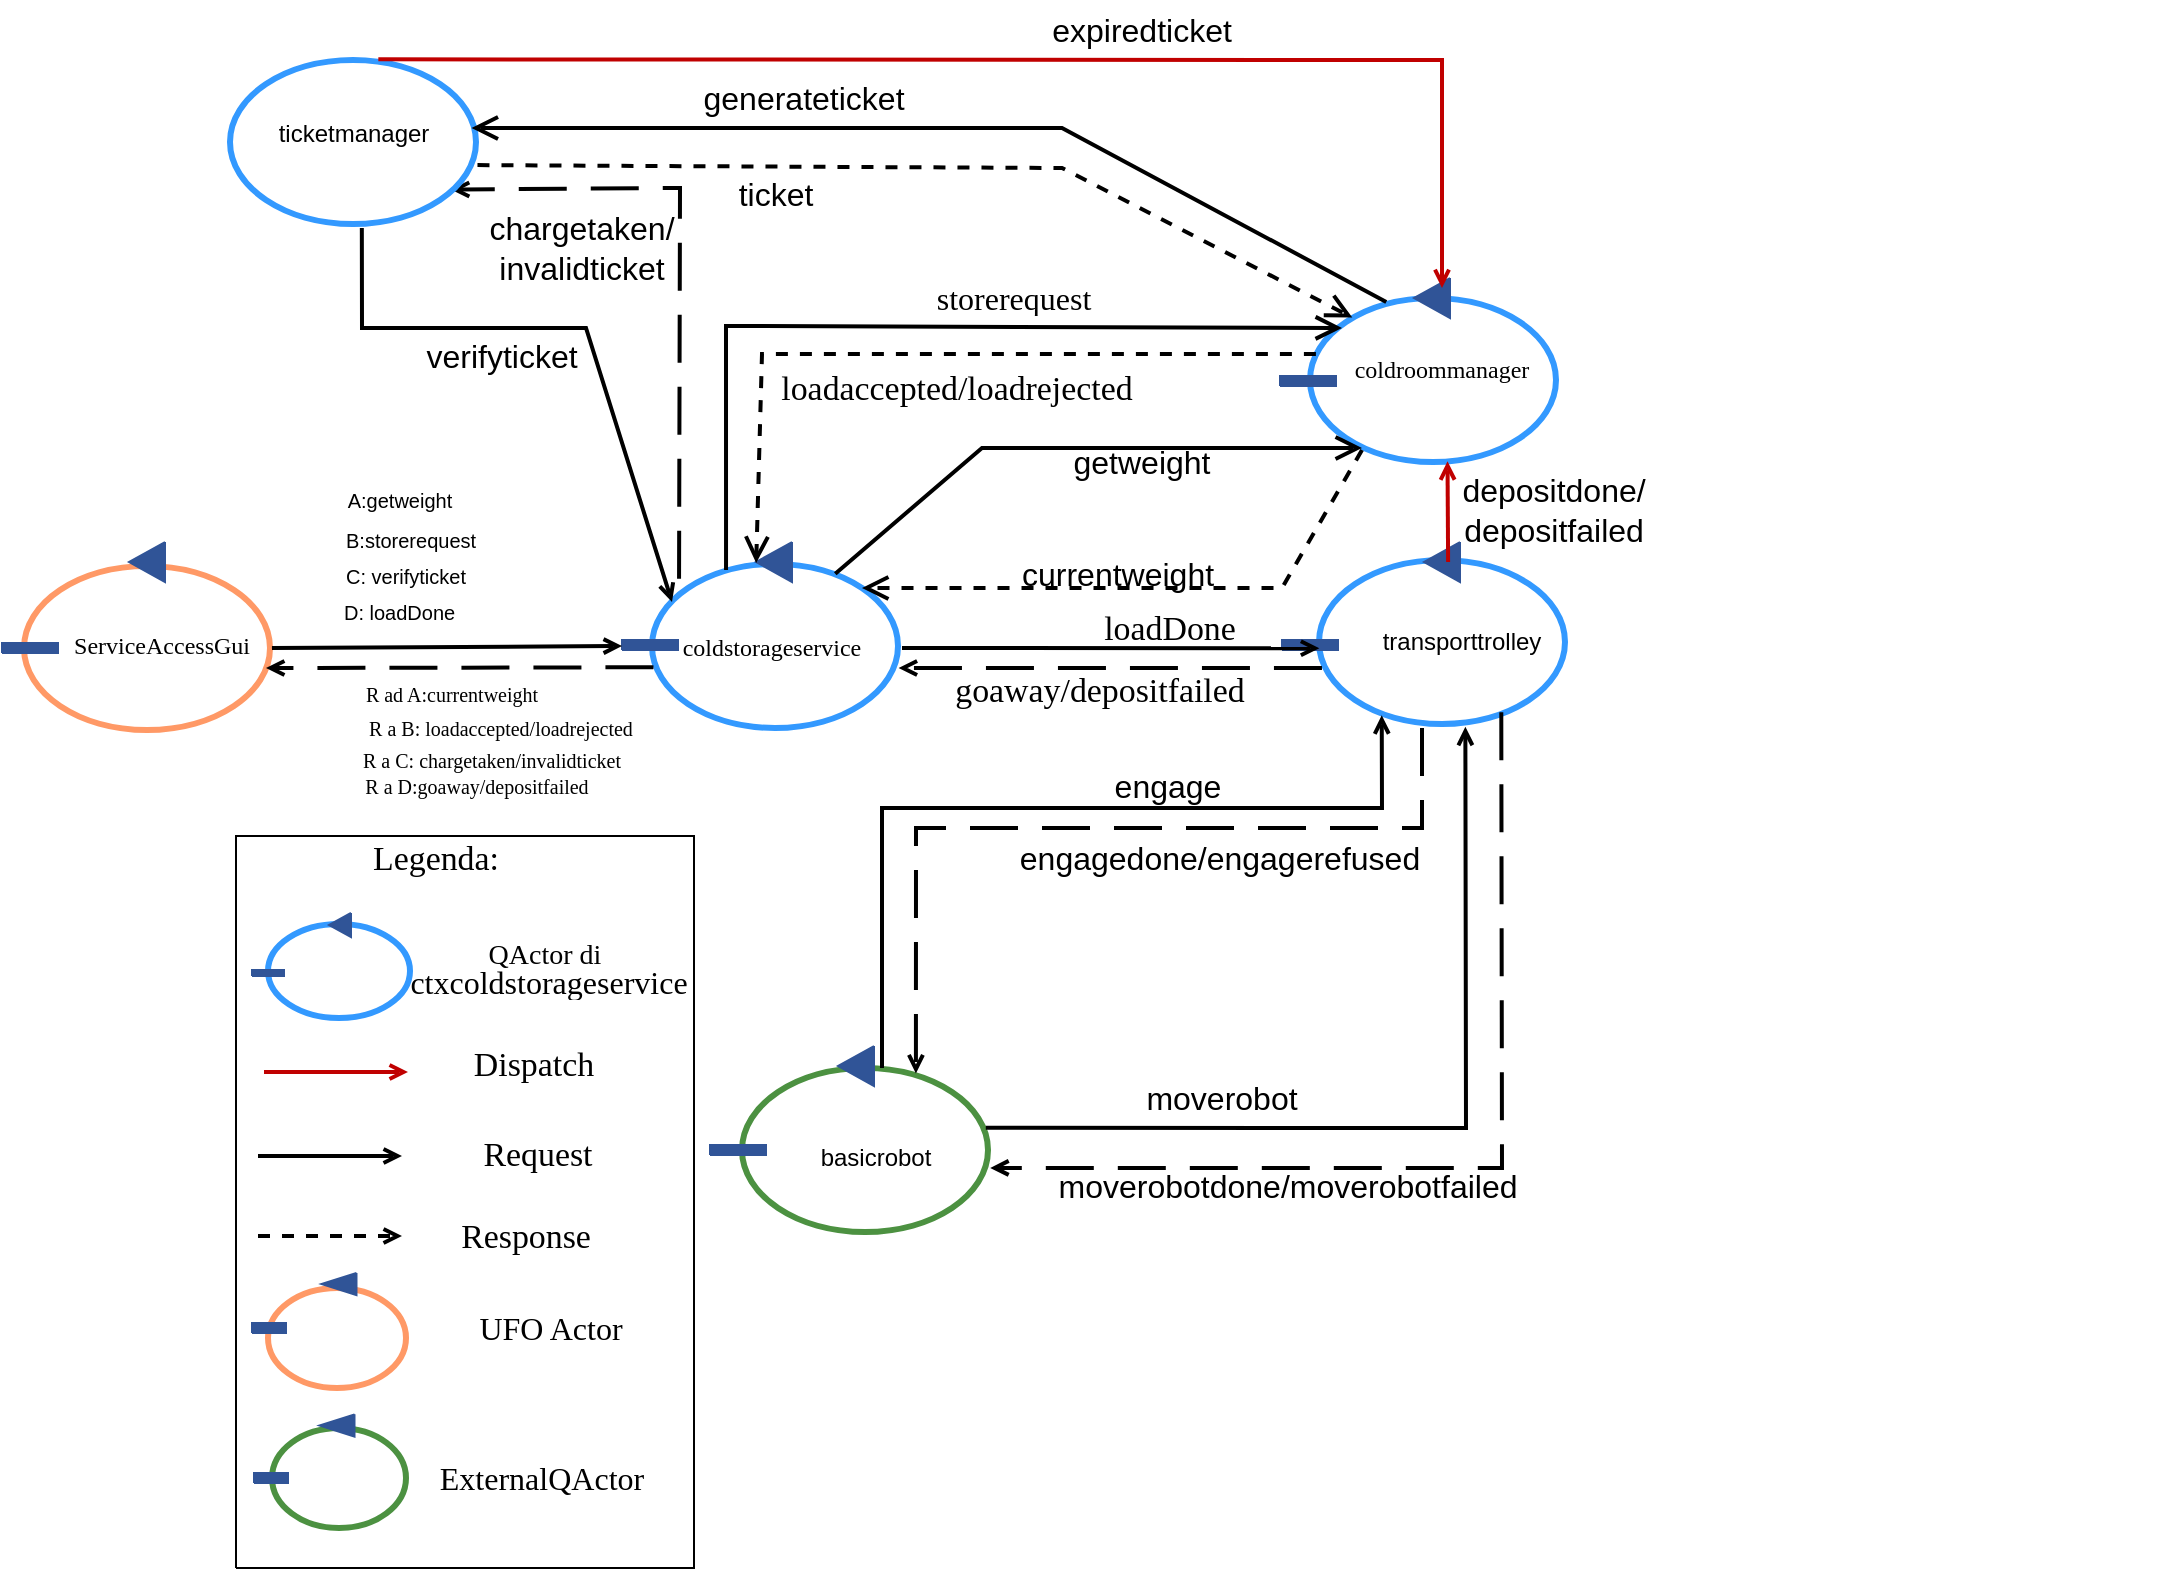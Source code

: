 <mxfile version="24.2.5" type="device">
  <diagram name="Pagina-1" id="2z8MdK_rds_FzZH4PgVI">
    <mxGraphModel dx="-200" dy="310" grid="1" gridSize="10" guides="1" tooltips="1" connect="1" arrows="1" fold="1" page="1" pageScale="1" pageWidth="827" pageHeight="1169" math="0" shadow="0">
      <root>
        <mxCell id="0" />
        <mxCell id="1" parent="0" />
        <UserObject label="" tags="Sfondo" id="kZNqer2ItSsOgNp0ve4C-4">
          <mxCell style="vsdxID=4;fillColor=none;gradientColor=none;shape=stencil(vVHLDsIgEPwajiQU4hfU+h8bu7RELM2CFv9eyMZYjCcP3mZ2Zh/ZEaaPM6wotIqJwgU3N6ZZmKPQ2i0zkksFCTMI09tAOFG4LSPzFaqzomu41wmZ+1Tt0OrB7MD0xE6gc5EoN5qi1vsa1Kmvo1SWkF2UFBIkF5ZmqweaUJY10nqYGiluiOuu3P182P/OKuD9Zuu855T2+mcspcSRmuEJ);strokeColor=#3399ff;strokeWidth=3;points=[[0.5,0,0],[0.5,0.5,0],[0.5,0.5,0],[0.5,0.5,0],[1,0.5,0]];labelBackgroundColor=none;rounded=0;html=1;whiteSpace=wrap;" parent="1" vertex="1">
            <mxGeometry x="1486.5" y="636" width="123" height="82" as="geometry" />
          </mxCell>
        </UserObject>
        <UserObject label="" tags="Sfondo" id="kZNqer2ItSsOgNp0ve4C-5">
          <mxCell style="vsdxID=5;rotation=270;fillColor=#305497;gradientColor=none;shape=stencil(UzV2Ls5ILEhVNTIoLinKz04tz0wpyVA1dlE1MsrMy0gtyiwBslSNXVWNndPyi1LTi/JL81Ig/IJEkEoQKze/DGRCBUSfoYEBSI+RQSUq3w2iOCczD0mxKapaPCpJMJSAC4AMhNvTMnNyIF5Hlkf3K1AIEk7GrgA=);strokeColor=#305497;points=[[0.5,0.67,0],[1,0.67,0],[0.5,0,0]];labelBackgroundColor=none;rounded=0;html=1;whiteSpace=wrap;" parent="1" vertex="1">
            <mxGeometry x="1538" y="628" width="20" height="18" as="geometry" />
          </mxCell>
        </UserObject>
        <UserObject label="" tags="Sfondo" id="kZNqer2ItSsOgNp0ve4C-6">
          <mxCell style="vsdxID=6;fillColor=#305497;gradientColor=none;shape=stencil(nZBLDoAgDERP0z3SIyjew0SURgSD+Lu9kMZoXLhwN9O+tukAlrNpJg1SzDH4QW/URgNYgZTkjA4UkwJUgGXng+6DX1zLfmoymdXo17xh5zmRJ6Q42BWCfc2oJfdAr+Yv+AP9Cb7OJ3H/2JG1HNGz/84klThPVCc=);strokeColor=#305497;points=[[1,0.5,0],[0.5,0,0],[0.5,0.5,0],[0.5,0.5,0]];labelBackgroundColor=none;rounded=0;html=1;whiteSpace=wrap;" parent="1" vertex="1">
            <mxGeometry x="1468" y="676" width="28" height="5" as="geometry" />
          </mxCell>
        </UserObject>
        <UserObject label="&lt;div style=&quot;font-size: 1px&quot;&gt;&lt;font style=&quot;font-size:16.93px;font-family:Calibri;color:#000000;direction:ltr;letter-spacing:0px;line-height:120%;opacity:1&quot;&gt;&lt;br&gt;&lt;/font&gt;&lt;/div&gt;" tags="Sfondo" id="kZNqer2ItSsOgNp0ve4C-11">
          <mxCell style="verticalAlign=middle;align=center;overflow=width;vsdxID=11;fillColor=none;gradientColor=none;shape=stencil(nZBLDoAgDERP0z3SIyjew0SURgSD+Lu9kMZoXLhwN9O+tukAlrNpJg1SzDH4QW/URgNYgZTkjA4UkwJUgGXng+6DX1zLfmoymdXo17xh5zmRJ6Q42BWCfc2oJfdAr+Yv+AP9Cb7OJ3H/2JG1HNGz/84klThPVCc=);strokeColor=none;points=[];labelBackgroundColor=none;rounded=0;html=1;whiteSpace=wrap;" parent="1" vertex="1">
            <mxGeometry x="1460" y="789" width="214" height="28" as="geometry" />
          </mxCell>
        </UserObject>
        <UserObject label="" tags="Sfondo" id="kZNqer2ItSsOgNp0ve4C-28">
          <mxCell style="vsdxID=30;fillColor=none;gradientColor=none;shape=stencil(vVHLDsIgEPwajiQU4hfU+h8bu7RELM2CFv9eyMZYjCcP3mZ2Zh/ZEaaPM6wotIqJwgU3N6ZZmKPQ2i0zkksFCTMI09tAOFG4LSPzFaqzomu41wmZ+1Tt0OrB7MD0xE6gc5EoN5qi1vsa1Kmvo1SWkF2UFBIkF5ZmqweaUJY10nqYGiluiOuu3P182P/OKuD9Zuu855T2+mcspcSRmuEJ);strokeColor=#3399ff;strokeWidth=3;points=[[0.5,0,0],[0.5,0.5,0],[0.5,0.5,0],[0.5,0.5,0],[1,0.5,0]];labelBackgroundColor=none;rounded=0;html=1;whiteSpace=wrap;" parent="1" vertex="1">
            <mxGeometry x="1153" y="638" width="123" height="82" as="geometry" />
          </mxCell>
        </UserObject>
        <UserObject label="" tags="Sfondo" id="kZNqer2ItSsOgNp0ve4C-29">
          <mxCell style="vsdxID=31;rotation=270;fillColor=#305497;gradientColor=none;shape=stencil(UzV2Ls5ILEhVNTIoLinKz04tz0wpyVA1dlE1MsrMy0gtyiwBslSNXVWNndPyi1LTi/JL81Ig/IJEkEoQKze/DGRCBUSfoYEBSI+RQSUq3w2iOCczD0mxKapaPCpJMJSAC4AMhNvTMnNyIF5Hlkf3K1AIEk7GrgA=);strokeColor=#305497;points=[[0.5,0.67,0],[1,0.67,0],[0.5,0,0]];labelBackgroundColor=none;rounded=0;html=1;whiteSpace=wrap;" parent="1" vertex="1">
            <mxGeometry x="1204" y="628" width="20" height="18" as="geometry" />
          </mxCell>
        </UserObject>
        <UserObject label="" tags="Sfondo" id="kZNqer2ItSsOgNp0ve4C-30">
          <mxCell style="vsdxID=32;fillColor=#305497;gradientColor=none;shape=stencil(nZBLDoAgDERP0z3SIyjew0SURgSD+Lu9kMZoXLhwN9O+tukAlrNpJg1SzDH4QW/URgNYgZTkjA4UkwJUgGXng+6DX1zLfmoymdXo17xh5zmRJ6Q42BWCfc2oJfdAr+Yv+AP9Cb7OJ3H/2JG1HNGz/84klThPVCc=);strokeColor=#305497;points=[[1,0.5,0],[0.5,0,0],[0.5,0.5,0],[0.5,0.5,0]];labelBackgroundColor=none;rounded=0;html=1;whiteSpace=wrap;" parent="1" vertex="1">
            <mxGeometry x="1138" y="676" width="28" height="5" as="geometry" />
          </mxCell>
        </UserObject>
        <UserObject label="" tags="Sfondo" id="kZNqer2ItSsOgNp0ve4C-31">
          <mxCell style="vsdxID=33;fillColor=none;gradientColor=none;shape=stencil(vVHLDsIgEPwajiQU4hfU+h8bu7RELM2CFv9eyMZYjCcP3mZ2Zh/ZEaaPM6wotIqJwgU3N6ZZmKPQ2i0zkksFCTMI09tAOFG4LSPzFaqzomu41wmZ+1Tt0OrB7MD0xE6gc5EoN5qi1vsa1Kmvo1SWkF2UFBIkF5ZmqweaUJY10nqYGiluiOuu3P182P/OKuD9Zuu855T2+mcspcSRmuEJ);strokeColor=#3399ff;strokeWidth=3;points=[[0.5,0,0],[0.5,0.5,0],[0.5,0.5,0],[0.5,0.5,0],[1,0.5,0]];labelBackgroundColor=none;rounded=0;html=1;whiteSpace=wrap;" parent="1" vertex="1">
            <mxGeometry x="1482" y="505" width="123" height="82" as="geometry" />
          </mxCell>
        </UserObject>
        <UserObject label="" tags="Sfondo" id="kZNqer2ItSsOgNp0ve4C-32">
          <mxCell style="vsdxID=34;rotation=270;fillColor=#305497;gradientColor=none;shape=stencil(UzV2Ls5ILEhVNTIoLinKz04tz0wpyVA1dlE1MsrMy0gtyiwBslSNXVWNndPyi1LTi/JL81Ig/IJEkEoQKze/DGRCBUSfoYEBSI+RQSUq3w2iOCczD0mxKapaPCpJMJSAC4AMhNvTMnNyIF5Hlkf3K1AIEk7GrgA=);strokeColor=#305497;points=[[0.5,0.67,0],[1,0.67,0],[0.5,0,0]];labelBackgroundColor=none;rounded=0;html=1;whiteSpace=wrap;" parent="1" vertex="1">
            <mxGeometry x="1533" y="496" width="20" height="18" as="geometry" />
          </mxCell>
        </UserObject>
        <UserObject label="" tags="Sfondo" id="kZNqer2ItSsOgNp0ve4C-33">
          <mxCell style="vsdxID=35;fillColor=#305497;gradientColor=none;shape=stencil(nZBLDoAgDERP0z3SIyjew0SURgSD+Lu9kMZoXLhwN9O+tukAlrNpJg1SzDH4QW/URgNYgZTkjA4UkwJUgGXng+6DX1zLfmoymdXo17xh5zmRJ6Q42BWCfc2oJfdAr+Yv+AP9Cb7OJ3H/2JG1HNGz/84klThPVCc=);strokeColor=#305497;points=[[1,0.5,0],[0.5,0,0],[0.5,0.5,0],[0.5,0.5,0]];labelBackgroundColor=none;rounded=0;html=1;whiteSpace=wrap;" parent="1" vertex="1">
            <mxGeometry x="1467" y="544" width="28" height="5" as="geometry" />
          </mxCell>
        </UserObject>
        <UserObject label="&lt;div style=&quot;&quot;&gt;&lt;font style=&quot;font-family: Calibri; color: rgb(0, 0, 0); direction: ltr; letter-spacing: 0px; line-height: 120%; opacity: 1; font-size: 12px;&quot;&gt;coldroommanager&lt;/font&gt;&lt;/div&gt;" tags="Sfondo" id="kZNqer2ItSsOgNp0ve4C-34">
          <mxCell style="verticalAlign=middle;align=center;overflow=width;vsdxID=36;fillColor=none;gradientColor=none;shape=stencil(nZBLDoAgDERP0z3SIyjew0SURgSD+Lu9kMZoXLhwN9O+tukAlrNpJg1SzDH4QW/URgNYgZTkjA4UkwJUgGXng+6DX1zLfmoymdXo17xh5zmRJ6Q42BWCfc2oJfdAr+Yv+AP9Cb7OJ3H/2JG1HNGz/84klThPVCc=);strokeColor=none;points=[];labelBackgroundColor=none;rounded=0;html=1;whiteSpace=wrap;" parent="1" vertex="1">
            <mxGeometry x="1441" y="527" width="214" height="28" as="geometry" />
          </mxCell>
        </UserObject>
        <UserObject label="&lt;div style=&quot;&quot;&gt;&lt;font style=&quot;font-family: Calibri; color: rgb(0, 0, 0); direction: ltr; letter-spacing: 0px; line-height: 120%; opacity: 1;&quot;&gt;&lt;font style=&quot;font-size: 12px;&quot;&gt;ServiceAccessGui&lt;/font&gt;&lt;br&gt;&lt;/font&gt;&lt;/div&gt;" tags="Sfondo" id="kZNqer2ItSsOgNp0ve4C-35">
          <mxCell style="verticalAlign=middle;align=center;overflow=width;vsdxID=37;fillColor=none;gradientColor=none;shape=stencil(nZBLDoAgDERP0z3SIyjew0SURgSD+Lu9kMZoXLhwN9O+tukAlrNpJg1SzDH4QW/URgNYgZTkjA4UkwJUgGXng+6DX1zLfmoymdXo17xh5zmRJ6Q42BWCfc2oJfdAr+Yv+AP9Cb7OJ3H/2JG1HNGz/84klThPVCc=);strokeColor=none;points=[];labelBackgroundColor=none;rounded=0;html=1;whiteSpace=wrap;" parent="1" vertex="1">
            <mxGeometry x="863" y="665" width="90" height="28" as="geometry" />
          </mxCell>
        </UserObject>
        <UserObject label="&lt;div style=&quot;font-size: 1px&quot;&gt;&lt;font style=&quot;font-size:16.93px;font-family:Calibri;color:#000000;direction:ltr;letter-spacing:0px;line-height:120%;opacity:1&quot;&gt;loadaccepted/loadrejected&lt;br&gt;&lt;/font&gt;&lt;/div&gt;" tags="Sfondo" id="kZNqer2ItSsOgNp0ve4C-36">
          <mxCell style="verticalAlign=middle;align=center;overflow=width;vsdxID=41;fillColor=none;gradientColor=none;shape=stencil(nZBLDoAgDERP0z3SIyjew0SURgSD+Lu9kMZoXLhwN9O+tukAlrNpJg1SzDH4QW/URgNYgZTkjA4UkwJUgGXng+6DX1zLfmoymdXo17xh5zmRJ6Q42BWCfc2oJfdAr+Yv+AP9Cb7OJ3H/2JG1HNGz/84klThPVCc=);strokeColor=none;points=[];labelBackgroundColor=none;rounded=0;html=1;whiteSpace=wrap;" parent="1" vertex="1">
            <mxGeometry x="1203" y="531" width="205" height="40" as="geometry" />
          </mxCell>
        </UserObject>
        <UserObject label="&lt;div style=&quot;&quot;&gt;&lt;font style=&quot;font-family: Calibri; color: rgb(0, 0, 0); direction: ltr; letter-spacing: 0px; line-height: 120%; opacity: 1;&quot;&gt;&lt;font style=&quot;font-size: 16px;&quot;&gt;storerequest&lt;/font&gt;&lt;br&gt;&lt;/font&gt;&lt;/div&gt;" tags="Sfondo" id="kZNqer2ItSsOgNp0ve4C-37">
          <mxCell style="verticalAlign=middle;align=center;overflow=width;vsdxID=42;fillColor=none;gradientColor=none;shape=stencil(nZBLDoAgDERP0z3SIyjew0SURgSD+Lu9kMZoXLhwN9O+tukAlrNpJg1SzDH4QW/URgNYgZTkjA4UkwJUgGXng+6DX1zLfmoymdXo17xh5zmRJ6Q42BWCfc2oJfdAr+Yv+AP9Cb7OJ3H/2JG1HNGz/84klThPVCc=);strokeColor=none;points=[];labelBackgroundColor=none;rounded=0;html=1;whiteSpace=wrap;" parent="1" vertex="1">
            <mxGeometry x="1252" y="495" width="164" height="21" as="geometry" />
          </mxCell>
        </UserObject>
        <UserObject label="" tags="Sfondo" id="kZNqer2ItSsOgNp0ve4C-38">
          <mxCell style="vsdxID=43;edgeStyle=none;startArrow=none;endArrow=open;startSize=5;endSize=5;strokeWidth=2;strokeColor=#000000;spacingTop=0;spacingBottom=0;spacingLeft=0;spacingRight=0;verticalAlign=middle;html=1;labelBackgroundColor=#ffffff;rounded=0;exitX=0.551;exitY=0.75;exitDx=0;exitDy=0;exitPerimeter=0;" parent="1" source="kZNqer2ItSsOgNp0ve4C-66" edge="1">
            <mxGeometry relative="1" as="geometry">
              <Array as="points">
                <mxPoint x="1008" y="520" />
                <mxPoint x="1120" y="520" />
              </Array>
              <mxPoint x="1067" y="660" as="sourcePoint" />
              <mxPoint x="1163" y="657" as="targetPoint" />
            </mxGeometry>
          </mxCell>
        </UserObject>
        <UserObject label="&lt;div style=&quot;font-size: 1px&quot;&gt;&lt;font style=&quot;font-size:16.93px;font-family:Calibri;color:#000000;direction:ltr;letter-spacing:0px;line-height:120%;opacity:1&quot;&gt;loadDone&lt;br/&gt;&lt;/font&gt;&lt;/div&gt;" tags="Sfondo" id="kZNqer2ItSsOgNp0ve4C-43">
          <mxCell style="verticalAlign=middle;align=center;overflow=width;vsdxID=52;fillColor=none;gradientColor=none;shape=stencil(nZBLDoAgDERP0z3SIyjew0SURgSD+Lu9kMZoXLhwN9O+tukAlrNpJg1SzDH4QW/URgNYgZTkjA4UkwJUgGXng+6DX1zLfmoymdXo17xh5zmRJ6Q42BWCfc2oJfdAr+Yv+AP9Cb7OJ3H/2JG1HNGz/84klThPVCc=);strokeColor=none;points=[];labelBackgroundColor=none;rounded=0;html=1;whiteSpace=wrap;" parent="1" vertex="1">
            <mxGeometry x="1330" y="660" width="164" height="21" as="geometry" />
          </mxCell>
        </UserObject>
        <UserObject label="" tags="Sfondo" id="kZNqer2ItSsOgNp0ve4C-44">
          <mxCell style="vsdxID=53;edgeStyle=none;dashed=1;dashPattern=12.00 6.00;startArrow=none;endArrow=open;startSize=5;endSize=5;strokeWidth=2;strokeColor=#000000;spacingTop=0;spacingBottom=0;spacingLeft=0;spacingRight=0;verticalAlign=middle;html=1;labelBackgroundColor=#ffffff;rounded=0;exitX=0.012;exitY=0.659;exitDx=0;exitDy=0;exitPerimeter=0;entryX=0.987;entryY=1;entryDx=0;entryDy=0;entryPerimeter=0;" parent="1" source="kZNqer2ItSsOgNp0ve4C-4" target="kZNqer2ItSsOgNp0ve4C-52" edge="1">
            <mxGeometry relative="1" as="geometry">
              <Array as="points" />
              <mxPoint x="1478" y="730" as="sourcePoint" />
              <mxPoint x="1257" y="712" as="targetPoint" />
            </mxGeometry>
          </mxCell>
        </UserObject>
        <UserObject label="&lt;div style=&quot;font-size: 1px&quot;&gt;&lt;font style=&quot;font-size:16.93px;font-family:Calibri;color:#000000;direction:ltr;letter-spacing:0px;line-height:120%;opacity:1&quot;&gt;goaway/depositfailed&lt;br&gt;&lt;/font&gt;&lt;/div&gt;" tags="Sfondo" id="kZNqer2ItSsOgNp0ve4C-45">
          <mxCell style="verticalAlign=middle;align=center;overflow=width;vsdxID=54;fillColor=none;gradientColor=none;shape=stencil(nZBLDoAgDERP0z3SIyjew0SURgSD+Lu9kMZoXLhwN9O+tukAlrNpJg1SzDH4QW/URgNYgZTkjA4UkwJUgGXng+6DX1zLfmoymdXo17xh5zmRJ6Q42BWCfc2oJfdAr+Yv+AP9Cb7OJ3H/2JG1HNGz/84klThPVCc=);strokeColor=none;points=[];labelBackgroundColor=none;rounded=0;html=1;whiteSpace=wrap;" parent="1" vertex="1">
            <mxGeometry x="1295" y="691.5" width="164" height="21" as="geometry" />
          </mxCell>
        </UserObject>
        <UserObject label="" tags="Sfondo" id="kZNqer2ItSsOgNp0ve4C-49">
          <mxCell style="vsdxID=64;fillColor=none;gradientColor=none;shape=stencil(vVHLDsIgEPwajiQU4hfU+h8bu7RELM2CFv9eyMZYjCcP3mZ2Zh/ZEaaPM6wotIqJwgU3N6ZZmKPQ2i0zkksFCTMI09tAOFG4LSPzFaqzomu41wmZ+1Tt0OrB7MD0xE6gc5EoN5qi1vsa1Kmvo1SWkF2UFBIkF5ZmqweaUJY10nqYGiluiOuu3P182P/OKuD9Zuu855T2+mcspcSRmuEJ);strokeColor=#f96;strokeWidth=3;points=[[0.5,0,0],[0.5,0.5,0],[0.5,0.5,0],[0.5,0.5,0],[1,0.5,0]];labelBackgroundColor=none;rounded=0;html=1;whiteSpace=wrap;" parent="1" vertex="1">
            <mxGeometry x="839" y="639" width="123" height="82" as="geometry" />
          </mxCell>
        </UserObject>
        <UserObject label="" tags="Sfondo" id="kZNqer2ItSsOgNp0ve4C-50">
          <mxCell style="vsdxID=65;rotation=270;fillColor=#305497;gradientColor=none;shape=stencil(UzV2Ls5ILEhVNTIoLinKz04tz0wpyVA1dlE1MsrMy0gtyiwBslSNXVWNndPyi1LTi/JL81Ig/IJEkEoQKze/DGRCBUSfoYEBSI+RQSUq3w2iOCczD0mxKapaPCpJMJSAC4AMhNvTMnNyIF5Hlkf3K1AIEk7GrgA=);strokeColor=#305497;points=[[0.5,0.67,0],[1,0.67,0],[0.5,0,0]];labelBackgroundColor=none;rounded=0;html=1;whiteSpace=wrap;" parent="1" vertex="1">
            <mxGeometry x="890.5" y="628" width="20" height="18" as="geometry" />
          </mxCell>
        </UserObject>
        <UserObject label="" tags="Sfondo" id="kZNqer2ItSsOgNp0ve4C-51">
          <mxCell style="vsdxID=66;fillColor=#305497;gradientColor=none;shape=stencil(nZBLDoAgDERP0z3SIyjew0SURgSD+Lu9kMZoXLhwN9O+tukAlrNpJg1SzDH4QW/URgNYgZTkjA4UkwJUgGXng+6DX1zLfmoymdXo17xh5zmRJ6Q42BWCfc2oJfdAr+Yv+AP9Cb7OJ3H/2JG1HNGz/84klThPVCc=);strokeColor=#305497;points=[[1,0.5,0],[0.5,0,0],[0.5,0.5,0],[0.5,0.5,0]];labelBackgroundColor=none;rounded=0;html=1;whiteSpace=wrap;" parent="1" vertex="1">
            <mxGeometry x="828" y="677.5" width="28" height="5" as="geometry" />
          </mxCell>
        </UserObject>
        <UserObject label="&lt;div style=&quot;&quot;&gt;&lt;font style=&quot;font-family: Calibri; color: rgb(0, 0, 0); direction: ltr; letter-spacing: 0px; line-height: 120%; opacity: 1; font-size: 12px;&quot;&gt;coldstorageservice&lt;/font&gt;&lt;/div&gt;" tags="Sfondo" id="kZNqer2ItSsOgNp0ve4C-52">
          <mxCell style="verticalAlign=middle;align=center;overflow=width;vsdxID=68;fillColor=none;gradientColor=none;shape=stencil(nZBLDoAgDERP0z3SIyjew0SURgSD+Lu9kMZoXLhwN9O+tukAlrNpJg1SzDH4QW/URgNYgZTkjA4UkwJUgGXng+6DX1zLfmoymdXo17xh5zmRJ6Q42BWCfc2oJfdAr+Yv+AP9Cb7OJ3H/2JG1HNGz/84klThPVCc=);strokeColor=none;points=[];labelBackgroundColor=none;rounded=0;html=1;whiteSpace=wrap;" parent="1" vertex="1">
            <mxGeometry x="1148" y="670" width="130" height="20" as="geometry" />
          </mxCell>
        </UserObject>
        <UserObject label="&lt;div style=&quot;font-size: 1px&quot;&gt;&lt;p style=&quot;text-align:center;margin-left:0;margin-right:0;margin-top:0px;margin-bottom:0px;text-indent:0;vertical-align:middle;direction:ltr;&quot;&gt;&lt;/p&gt;&lt;/div&gt;" tags="Connettore Azure" id="kZNqer2ItSsOgNp0ve4C-54">
          <mxCell style="vsdxID=56;edgeStyle=none;dashed=1;startArrow=none;endArrow=open;startSize=9;endSize=9;strokeWidth=2;strokeColor=#000000;spacingTop=0;spacingBottom=0;spacingLeft=0;spacingRight=0;verticalAlign=middle;html=1;labelBackgroundColor=#ffffff;rounded=0;align=center;exitX=0.024;exitY=0.341;exitDx=0;exitDy=0;exitPerimeter=0;" parent="1" source="kZNqer2ItSsOgNp0ve4C-31" target="kZNqer2ItSsOgNp0ve4C-29" edge="1">
            <mxGeometry x="0.227" y="14" relative="1" as="geometry">
              <mxPoint as="offset" />
              <Array as="points">
                <mxPoint x="1208" y="533" />
                <mxPoint x="1205.09" y="637.52" />
              </Array>
            </mxGeometry>
          </mxCell>
        </UserObject>
        <UserObject label="&lt;div style=&quot;font-size: 1px&quot;&gt;&lt;p style=&quot;text-align:center;margin-left:0;margin-right:0;margin-top:0px;margin-bottom:0px;text-indent:0;vertical-align:middle;direction:ltr;&quot;&gt;&lt;/p&gt;&lt;/div&gt;" tags="Connettore Azure" id="kZNqer2ItSsOgNp0ve4C-55">
          <mxCell style="vsdxID=55;edgeStyle=none;startArrow=none;endArrow=open;startSize=9;endSize=9;strokeWidth=2;strokeColor=#000000;spacingTop=0;spacingBottom=0;spacingLeft=0;spacingRight=0;verticalAlign=middle;html=1;labelBackgroundColor=#ffffff;rounded=0;align=center;exitX=0.301;exitY=0.037;exitDx=0;exitDy=0;exitPerimeter=0;" parent="1" source="kZNqer2ItSsOgNp0ve4C-28" edge="1">
            <mxGeometry relative="1" as="geometry">
              <mxPoint x="94" y="-39" as="offset" />
              <Array as="points">
                <mxPoint x="1190" y="519" />
              </Array>
              <mxPoint x="1498" y="520" as="targetPoint" />
            </mxGeometry>
          </mxCell>
        </UserObject>
        <UserObject label="" tags="Sfondo" id="kZNqer2ItSsOgNp0ve4C-56">
          <mxCell style="vsdxID=13;edgeStyle=none;startArrow=none;endArrow=open;startSize=5;endSize=5;strokeWidth=2;strokeColor=#c00000;spacingTop=0;spacingBottom=0;spacingLeft=0;spacingRight=0;verticalAlign=middle;html=1;labelBackgroundColor=#ffffff;rounded=0;exitX=0.5;exitY=0.67;exitDx=0;exitDy=0;exitPerimeter=0;entryX=0.559;entryY=0.996;entryDx=0;entryDy=0;entryPerimeter=0;" parent="1" source="kZNqer2ItSsOgNp0ve4C-5" target="kZNqer2ItSsOgNp0ve4C-31" edge="1">
            <mxGeometry relative="1" as="geometry">
              <Array as="points" />
              <mxPoint x="1578" y="628" as="sourcePoint" />
              <mxPoint x="1558" y="598" as="targetPoint" />
            </mxGeometry>
          </mxCell>
        </UserObject>
        <mxCell id="kZNqer2ItSsOgNp0ve4C-57" parent="1" vertex="1">
          <mxGeometry x="1909" y="749" as="geometry" />
        </mxCell>
        <UserObject label="" tags="Sfondo" id="kZNqer2ItSsOgNp0ve4C-59">
          <mxCell style="vsdxID=69;edgeStyle=none;startArrow=none;endArrow=open;startSize=5;endSize=5;strokeWidth=2;strokeColor=#000000;spacingTop=0;spacingBottom=0;spacingLeft=0;spacingRight=0;verticalAlign=middle;html=1;labelBackgroundColor=#ffffff;rounded=0;exitX=1.008;exitY=0.5;exitDx=0;exitDy=0;exitPerimeter=0;entryX=0;entryY=0.6;entryDx=0;entryDy=0;entryPerimeter=0;" parent="1" source="kZNqer2ItSsOgNp0ve4C-49" target="kZNqer2ItSsOgNp0ve4C-30" edge="1">
            <mxGeometry relative="1" as="geometry">
              <mxPoint as="offset" />
              <Array as="points" />
            </mxGeometry>
          </mxCell>
        </UserObject>
        <mxCell id="kZNqer2ItSsOgNp0ve4C-60" parent="1" vertex="1">
          <mxGeometry x="1494" y="571" as="geometry" />
        </mxCell>
        <UserObject label="" tags="Sfondo" id="kZNqer2ItSsOgNp0ve4C-61">
          <mxCell style="vsdxID=45;edgeStyle=none;dashed=1;dashPattern=12.00 6.00;startArrow=none;endArrow=open;startSize=5;endSize=5;strokeWidth=2;strokeColor=#000000;spacingTop=0;spacingBottom=0;spacingLeft=0;spacingRight=0;verticalAlign=middle;html=1;labelBackgroundColor=#ffffff;rounded=0;entryX=0.759;entryY=0.064;entryDx=0;entryDy=0;entryPerimeter=0;exitX=0.11;exitY=0.09;exitDx=0;exitDy=0;exitPerimeter=0;" parent="1" source="kZNqer2ItSsOgNp0ve4C-28" target="kZNqer2ItSsOgNp0ve4C-66" edge="1">
            <mxGeometry relative="1" as="geometry">
              <Array as="points">
                <mxPoint x="1167" y="450" />
              </Array>
              <mxPoint x="1148" y="640" as="sourcePoint" />
              <mxPoint x="1238" y="720" as="targetPoint" />
            </mxGeometry>
          </mxCell>
        </UserObject>
        <mxCell id="kZNqer2ItSsOgNp0ve4C-63" parent="1" vertex="1">
          <mxGeometry x="1265" y="702" as="geometry" />
        </mxCell>
        <UserObject label="" tags="Sfondo" id="kZNqer2ItSsOgNp0ve4C-64">
          <mxCell style="vsdxID=51;edgeStyle=none;startArrow=none;endArrow=open;startSize=5;endSize=5;strokeWidth=2;strokeColor=#000000;spacingTop=0;spacingBottom=0;spacingLeft=0;spacingRight=0;verticalAlign=middle;html=1;labelBackgroundColor=#ffffff;rounded=0;entryX=0.667;entryY=0.827;entryDx=0;entryDy=0;entryPerimeter=0;" parent="1" source="kZNqer2ItSsOgNp0ve4C-52" target="kZNqer2ItSsOgNp0ve4C-6" edge="1">
            <mxGeometry relative="1" as="geometry">
              <Array as="points" />
              <mxPoint x="1448" y="680" as="targetPoint" />
            </mxGeometry>
          </mxCell>
        </UserObject>
        <UserObject label="" tags="Sfondo" id="kZNqer2ItSsOgNp0ve4C-65">
          <mxCell style="vsdxID=1;fillColor=none;gradientColor=none;shape=stencil(vVHLDsIgEPwajiQU4hfU+h8bu7RELM2CFv9eyMZYjCcP3mZ2Zh/ZEaaPM6wotIqJwgU3N6ZZmKPQ2i0zkksFCTMI09tAOFG4LSPzFaqzomu41wmZ+1Tt0OrB7MD0xE6gc5EoN5qi1vsa1Kmvo1SWkF2UFBIkF5ZmqweaUJY10nqYGiluiOuu3P182P/OKuD9Zuu855T2+mcspcSRmuEJ);strokeColor=#3399ff;strokeWidth=3;points=[[0.5,0,0],[0.5,0.5,0],[0.5,0.5,0],[0.5,0.5,0],[1,0.5,0]];labelBackgroundColor=none;rounded=0;html=1;whiteSpace=wrap;" parent="1" vertex="1">
            <mxGeometry x="942" y="386" width="123" height="82" as="geometry" />
          </mxCell>
        </UserObject>
        <UserObject label="&lt;div style=&quot;font-size: 1px&quot;&gt;&lt;br&gt;&lt;/div&gt;" tags="Sfondo" id="kZNqer2ItSsOgNp0ve4C-66">
          <mxCell style="verticalAlign=middle;align=center;overflow=width;vsdxID=10;fillColor=none;gradientColor=none;shape=stencil(nZBLDoAgDERP0z3SIyjew0SURgSD+Lu9kMZoXLhwN9O+tukAlrNpJg1SzDH4QW/URgNYgZTkjA4UkwJUgGXng+6DX1zLfmoymdXo17xh5zmRJ6Q42BWCfc2oJfdAr+Yv+AP9Cb7OJ3H/2JG1HNGz/84klThPVCc=);strokeColor=none;points=[];labelBackgroundColor=none;rounded=0;html=1;whiteSpace=wrap;" parent="1" vertex="1">
            <mxGeometry x="890" y="449" width="214" height="28" as="geometry" />
          </mxCell>
        </UserObject>
        <mxCell id="kZNqer2ItSsOgNp0ve4C-71" value="&lt;font style=&quot;font-size: 16px;&quot;&gt;verifyticket&lt;/font&gt;" style="text;html=1;align=center;verticalAlign=middle;whiteSpace=wrap;rounded=0;" parent="1" vertex="1">
          <mxGeometry x="1048" y="519" width="60" height="30" as="geometry" />
        </mxCell>
        <mxCell id="kZNqer2ItSsOgNp0ve4C-73" value="&lt;font style=&quot;font-size: 16px;&quot;&gt;chargetaken/&lt;/font&gt;&lt;div&gt;&lt;font size=&quot;3&quot;&gt;invalidticket&lt;/font&gt;&lt;/div&gt;" style="text;html=1;align=center;verticalAlign=middle;whiteSpace=wrap;rounded=0;" parent="1" vertex="1">
          <mxGeometry x="1088" y="465" width="60" height="30" as="geometry" />
        </mxCell>
        <mxCell id="kZNqer2ItSsOgNp0ve4C-75" value="&lt;font style=&quot;font-size: 16px;&quot;&gt;depositdone/&lt;/font&gt;&lt;div&gt;&lt;span style=&quot;background-color: initial; font-size: 16px;&quot;&gt;depositfailed&lt;/span&gt;&lt;/div&gt;" style="text;html=1;align=center;verticalAlign=middle;whiteSpace=wrap;rounded=0;" parent="1" vertex="1">
          <mxGeometry x="1558" y="594" width="92" height="34" as="geometry" />
        </mxCell>
        <UserObject label="&lt;div style=&quot;font-size: 1px&quot;&gt;&lt;p style=&quot;text-align:center;margin-left:0;margin-right:0;margin-top:0px;margin-bottom:0px;text-indent:0;vertical-align:middle;direction:ltr;&quot;&gt;&lt;/p&gt;&lt;/div&gt;" tags="Connettore Azure" id="kZNqer2ItSsOgNp0ve4C-78">
          <mxCell style="vsdxID=55;edgeStyle=none;startArrow=none;endArrow=open;startSize=9;endSize=9;strokeWidth=2;strokeColor=#000000;spacingTop=0;spacingBottom=0;spacingLeft=0;spacingRight=0;verticalAlign=middle;html=1;labelBackgroundColor=#ffffff;rounded=0;align=center;entryX=0.798;entryY=-0.151;entryDx=0;entryDy=0;entryPerimeter=0;exitX=0.31;exitY=0.024;exitDx=0;exitDy=0;exitPerimeter=0;" parent="1" source="kZNqer2ItSsOgNp0ve4C-31" edge="1">
            <mxGeometry relative="1" as="geometry">
              <mxPoint x="94" y="-39" as="offset" />
              <Array as="points">
                <mxPoint x="1358" y="420" />
              </Array>
              <mxPoint x="1510" y="485.23" as="sourcePoint" />
              <mxPoint x="1062.772" y="420.002" as="targetPoint" />
            </mxGeometry>
          </mxCell>
        </UserObject>
        <mxCell id="kZNqer2ItSsOgNp0ve4C-79" value="&lt;font style=&quot;font-size: 16px;&quot;&gt;expiredticket&lt;/font&gt;" style="text;html=1;align=center;verticalAlign=middle;whiteSpace=wrap;rounded=0;" parent="1" vertex="1">
          <mxGeometry x="1368" y="356" width="60" height="30" as="geometry" />
        </mxCell>
        <UserObject label="" tags="Sfondo" id="kZNqer2ItSsOgNp0ve4C-84">
          <mxCell style="vsdxID=13;edgeStyle=none;startArrow=none;endArrow=open;startSize=5;endSize=5;strokeWidth=2;strokeColor=#c00000;spacingTop=0;spacingBottom=0;spacingLeft=0;spacingRight=0;verticalAlign=middle;html=1;labelBackgroundColor=#ffffff;rounded=0;exitX=0.603;exitY=-0.004;exitDx=0;exitDy=0;exitPerimeter=0;" parent="1" source="kZNqer2ItSsOgNp0ve4C-65" edge="1">
            <mxGeometry relative="1" as="geometry">
              <Array as="points">
                <mxPoint x="1548" y="386" />
              </Array>
              <mxPoint x="1018" y="380" as="sourcePoint" />
              <mxPoint x="1548" y="500" as="targetPoint" />
            </mxGeometry>
          </mxCell>
        </UserObject>
        <mxCell id="kZNqer2ItSsOgNp0ve4C-86" value="&lt;font style=&quot;font-size: 16px;&quot;&gt;generateticket&lt;/font&gt;" style="text;html=1;align=center;verticalAlign=middle;whiteSpace=wrap;rounded=0;" parent="1" vertex="1">
          <mxGeometry x="1193" y="390" width="72" height="30" as="geometry" />
        </mxCell>
        <mxCell id="kZNqer2ItSsOgNp0ve4C-87" value="ticketmanager" style="text;html=1;align=center;verticalAlign=middle;whiteSpace=wrap;rounded=0;" parent="1" vertex="1">
          <mxGeometry x="973.5" y="408" width="60" height="30" as="geometry" />
        </mxCell>
        <mxCell id="kZNqer2ItSsOgNp0ve4C-88" value="&lt;font style=&quot;font-size: 16px;&quot;&gt;getweight&lt;/font&gt;" style="text;html=1;align=center;verticalAlign=middle;whiteSpace=wrap;rounded=0;" parent="1" vertex="1">
          <mxGeometry x="1368" y="572" width="60" height="30" as="geometry" />
        </mxCell>
        <UserObject label="&lt;div style=&quot;font-size: 1px&quot;&gt;&lt;p style=&quot;text-align:center;margin-left:0;margin-right:0;margin-top:0px;margin-bottom:0px;text-indent:0;vertical-align:middle;direction:ltr;&quot;&gt;&lt;/p&gt;&lt;/div&gt;" tags="Connettore Azure" id="kZNqer2ItSsOgNp0ve4C-89">
          <mxCell style="vsdxID=55;edgeStyle=none;startArrow=none;endArrow=open;startSize=9;endSize=9;strokeWidth=2;strokeColor=#000000;spacingTop=0;spacingBottom=0;spacingLeft=0;spacingRight=0;verticalAlign=middle;html=1;labelBackgroundColor=#ffffff;rounded=0;align=center;exitX=0.745;exitY=0.059;exitDx=0;exitDy=0;exitPerimeter=0;" parent="1" source="kZNqer2ItSsOgNp0ve4C-28" edge="1">
            <mxGeometry relative="1" as="geometry">
              <mxPoint x="94" y="-39" as="offset" />
              <Array as="points">
                <mxPoint x="1318" y="580" />
              </Array>
              <mxPoint x="1398" y="620" as="sourcePoint" />
              <mxPoint x="1508" y="580" as="targetPoint" />
            </mxGeometry>
          </mxCell>
        </UserObject>
        <UserObject label="&lt;div style=&quot;font-size: 1px&quot;&gt;&lt;p style=&quot;text-align:center;margin-left:0;margin-right:0;margin-top:0px;margin-bottom:0px;text-indent:0;vertical-align:middle;direction:ltr;&quot;&gt;&lt;/p&gt;&lt;/div&gt;" tags="Connettore Azure" id="kZNqer2ItSsOgNp0ve4C-91">
          <mxCell style="vsdxID=56;edgeStyle=none;dashed=1;startArrow=none;endArrow=open;startSize=9;endSize=9;strokeWidth=2;strokeColor=#000000;spacingTop=0;spacingBottom=0;spacingLeft=0;spacingRight=0;verticalAlign=middle;html=1;labelBackgroundColor=#ffffff;rounded=0;align=center;exitX=0.024;exitY=0.341;exitDx=0;exitDy=0;exitPerimeter=0;" parent="1" edge="1">
            <mxGeometry relative="1" as="geometry">
              <mxPoint x="-25" y="13" as="offset" />
              <Array as="points">
                <mxPoint x="1468" y="650" />
              </Array>
              <mxPoint x="1508" y="581" as="sourcePoint" />
              <mxPoint x="1258" y="650" as="targetPoint" />
            </mxGeometry>
          </mxCell>
        </UserObject>
        <mxCell id="kZNqer2ItSsOgNp0ve4C-92" value="&lt;font style=&quot;font-size: 16px;&quot;&gt;currentweight&lt;/font&gt;" style="text;html=1;align=center;verticalAlign=middle;whiteSpace=wrap;rounded=0;" parent="1" vertex="1">
          <mxGeometry x="1356" y="628" width="60" height="30" as="geometry" />
        </mxCell>
        <UserObject label="&lt;div style=&quot;font-size: 1px&quot;&gt;&lt;p style=&quot;text-align:center;margin-left:0;margin-right:0;margin-top:0px;margin-bottom:0px;text-indent:0;vertical-align:middle;direction:ltr;&quot;&gt;&lt;/p&gt;&lt;/div&gt;" tags="Connettore Azure" id="kZNqer2ItSsOgNp0ve4C-94">
          <mxCell style="vsdxID=56;edgeStyle=none;dashed=1;startArrow=none;endArrow=open;startSize=9;endSize=9;strokeWidth=2;strokeColor=#000000;spacingTop=0;spacingBottom=0;spacingLeft=0;spacingRight=0;verticalAlign=middle;html=1;labelBackgroundColor=#ffffff;rounded=0;align=center;entryX=0.172;entryY=0.119;entryDx=0;entryDy=0;entryPerimeter=0;exitX=1.006;exitY=0.641;exitDx=0;exitDy=0;exitPerimeter=0;" parent="1" source="kZNqer2ItSsOgNp0ve4C-65" target="kZNqer2ItSsOgNp0ve4C-31" edge="1">
            <mxGeometry relative="1" as="geometry">
              <mxPoint x="-25" y="13" as="offset" />
              <Array as="points">
                <mxPoint x="1358" y="440" />
              </Array>
              <mxPoint x="1059" y="448" as="sourcePoint" />
              <mxPoint x="1359" y="458" as="targetPoint" />
            </mxGeometry>
          </mxCell>
        </UserObject>
        <mxCell id="kZNqer2ItSsOgNp0ve4C-96" value="&lt;font style=&quot;font-size: 16px;&quot;&gt;ticket&lt;/font&gt;&lt;div&gt;&lt;br&gt;&lt;/div&gt;" style="text;html=1;align=center;verticalAlign=middle;whiteSpace=wrap;rounded=0;" parent="1" vertex="1">
          <mxGeometry x="1185" y="445" width="60" height="30" as="geometry" />
        </mxCell>
        <UserObject label="" tags="Sfondo" id="kZNqer2ItSsOgNp0ve4C-97">
          <mxCell style="vsdxID=4;fillColor=none;gradientColor=none;shape=stencil(vVHLDsIgEPwajiQU4hfU+h8bu7RELM2CFv9eyMZYjCcP3mZ2Zh/ZEaaPM6wotIqJwgU3N6ZZmKPQ2i0zkksFCTMI09tAOFG4LSPzFaqzomu41wmZ+1Tt0OrB7MD0xE6gc5EoN5qi1vsa1Kmvo1SWkF2UFBIkF5ZmqweaUJY10nqYGiluiOuu3P182P/OKuD9Zuu855T2+mcspcSRmuEJ);strokeColor=#4c9141;strokeWidth=3;points=[[0.5,0,0],[0.5,0.5,0],[0.5,0.5,0],[0.5,0.5,0],[1,0.5,0]];labelBackgroundColor=none;rounded=0;html=1;whiteSpace=wrap;" parent="1" vertex="1">
            <mxGeometry x="1198" y="890" width="123" height="82" as="geometry" />
          </mxCell>
        </UserObject>
        <UserObject label="" tags="Sfondo" id="kZNqer2ItSsOgNp0ve4C-98">
          <mxCell style="vsdxID=5;rotation=270;fillColor=#305497;gradientColor=none;shape=stencil(UzV2Ls5ILEhVNTIoLinKz04tz0wpyVA1dlE1MsrMy0gtyiwBslSNXVWNndPyi1LTi/JL81Ig/IJEkEoQKze/DGRCBUSfoYEBSI+RQSUq3w2iOCczD0mxKapaPCpJMJSAC4AMhNvTMnNyIF5Hlkf3K1AIEk7GrgA=);strokeColor=#305497;points=[[0.5,0.67,0],[1,0.67,0],[0.5,0,0]];labelBackgroundColor=none;rounded=0;html=1;whiteSpace=wrap;" parent="1" vertex="1">
            <mxGeometry x="1245" y="880" width="20" height="18" as="geometry" />
          </mxCell>
        </UserObject>
        <UserObject label="" tags="Sfondo" id="kZNqer2ItSsOgNp0ve4C-99">
          <mxCell style="vsdxID=6;fillColor=#305497;gradientColor=none;shape=stencil(nZBLDoAgDERP0z3SIyjew0SURgSD+Lu9kMZoXLhwN9O+tukAlrNpJg1SzDH4QW/URgNYgZTkjA4UkwJUgGXng+6DX1zLfmoymdXo17xh5zmRJ6Q42BWCfc2oJfdAr+Yv+AP9Cb7OJ3H/2JG1HNGz/84klThPVCc=);strokeColor=#305497;points=[[1,0.5,0],[0.5,0,0],[0.5,0.5,0],[0.5,0.5,0]];labelBackgroundColor=none;rounded=0;html=1;whiteSpace=wrap;" parent="1" vertex="1">
            <mxGeometry x="1182" y="928.5" width="28" height="5" as="geometry" />
          </mxCell>
        </UserObject>
        <mxCell id="kZNqer2ItSsOgNp0ve4C-100" value="basicrobot" style="text;html=1;align=center;verticalAlign=middle;whiteSpace=wrap;rounded=0;" parent="1" vertex="1">
          <mxGeometry x="1235" y="920" width="60" height="30" as="geometry" />
        </mxCell>
        <UserObject label="" tags="Sfondo" id="kZNqer2ItSsOgNp0ve4C-101">
          <mxCell style="vsdxID=43;edgeStyle=none;startArrow=none;endArrow=open;startSize=5;endSize=5;strokeWidth=2;strokeColor=#000000;spacingTop=0;spacingBottom=0;spacingLeft=0;spacingRight=0;verticalAlign=middle;html=1;labelBackgroundColor=#ffffff;rounded=0;entryX=0.255;entryY=0.947;entryDx=0;entryDy=0;entryPerimeter=0;" parent="1" target="kZNqer2ItSsOgNp0ve4C-4" edge="1">
            <mxGeometry relative="1" as="geometry">
              <Array as="points">
                <mxPoint x="1268" y="760" />
                <mxPoint x="1518" y="760" />
              </Array>
              <mxPoint x="1268" y="890" as="sourcePoint" />
              <mxPoint x="1488" y="780" as="targetPoint" />
            </mxGeometry>
          </mxCell>
        </UserObject>
        <UserObject label="" tags="Sfondo" id="kZNqer2ItSsOgNp0ve4C-102">
          <mxCell style="vsdxID=43;edgeStyle=none;startArrow=none;endArrow=open;startSize=5;endSize=5;strokeWidth=2;strokeColor=#000000;spacingTop=0;spacingBottom=0;spacingLeft=0;spacingRight=0;verticalAlign=middle;html=1;labelBackgroundColor=#ffffff;rounded=0;exitX=0.991;exitY=0.365;exitDx=0;exitDy=0;exitPerimeter=0;entryX=0.595;entryY=1.017;entryDx=0;entryDy=0;entryPerimeter=0;" parent="1" source="kZNqer2ItSsOgNp0ve4C-97" target="kZNqer2ItSsOgNp0ve4C-4" edge="1">
            <mxGeometry relative="1" as="geometry">
              <Array as="points">
                <mxPoint x="1560" y="920" />
              </Array>
              <mxPoint x="1528" y="920" as="sourcePoint" />
              <mxPoint x="1560" y="730" as="targetPoint" />
            </mxGeometry>
          </mxCell>
        </UserObject>
        <UserObject label="" tags="Sfondo" id="kZNqer2ItSsOgNp0ve4C-103">
          <mxCell style="vsdxID=53;edgeStyle=none;dashed=1;dashPattern=12.00 6.00;startArrow=none;endArrow=open;startSize=5;endSize=5;strokeWidth=2;strokeColor=#000000;spacingTop=0;spacingBottom=0;spacingLeft=0;spacingRight=0;verticalAlign=middle;html=1;labelBackgroundColor=#ffffff;rounded=0;exitX=0.741;exitY=0.928;exitDx=0;exitDy=0;exitPerimeter=0;entryX=1.009;entryY=0.609;entryDx=0;entryDy=0;entryPerimeter=0;" parent="1" source="kZNqer2ItSsOgNp0ve4C-4" target="kZNqer2ItSsOgNp0ve4C-97" edge="1">
            <mxGeometry relative="1" as="geometry">
              <Array as="points">
                <mxPoint x="1578" y="940" />
              </Array>
              <mxPoint x="1735" y="1006" as="sourcePoint" />
              <mxPoint x="1328" y="940" as="targetPoint" />
            </mxGeometry>
          </mxCell>
        </UserObject>
        <UserObject label="" tags="Sfondo" id="kZNqer2ItSsOgNp0ve4C-104">
          <mxCell style="vsdxID=53;edgeStyle=none;dashed=1;dashPattern=12.00 6.00;startArrow=none;endArrow=open;startSize=5;endSize=5;strokeWidth=2;strokeColor=#000000;spacingTop=0;spacingBottom=0;spacingLeft=0;spacingRight=0;verticalAlign=middle;html=1;labelBackgroundColor=#ffffff;rounded=0;entryX=0.707;entryY=0.033;entryDx=0;entryDy=0;entryPerimeter=0;" parent="1" target="kZNqer2ItSsOgNp0ve4C-97" edge="1">
            <mxGeometry relative="1" as="geometry">
              <Array as="points">
                <mxPoint x="1538" y="770" />
                <mxPoint x="1285" y="770" />
              </Array>
              <mxPoint x="1538" y="720" as="sourcePoint" />
              <mxPoint x="1041" y="784" as="targetPoint" />
            </mxGeometry>
          </mxCell>
        </UserObject>
        <mxCell id="kZNqer2ItSsOgNp0ve4C-105" value="&lt;font style=&quot;font-size: 16px;&quot;&gt;engage&lt;/font&gt;" style="text;html=1;align=center;verticalAlign=middle;whiteSpace=wrap;rounded=0;" parent="1" vertex="1">
          <mxGeometry x="1381" y="734" width="60" height="30" as="geometry" />
        </mxCell>
        <mxCell id="kZNqer2ItSsOgNp0ve4C-106" value="&lt;font style=&quot;font-size: 16px;&quot;&gt;engagedone/engagerefused&lt;/font&gt;" style="text;html=1;align=center;verticalAlign=middle;whiteSpace=wrap;rounded=0;" parent="1" vertex="1">
          <mxGeometry x="1407" y="770" width="60" height="30" as="geometry" />
        </mxCell>
        <mxCell id="kZNqer2ItSsOgNp0ve4C-108" value="&lt;font style=&quot;font-size: 16px;&quot;&gt;moverobot&lt;/font&gt;" style="text;html=1;align=center;verticalAlign=middle;whiteSpace=wrap;rounded=0;" parent="1" vertex="1">
          <mxGeometry x="1408" y="890" width="60" height="30" as="geometry" />
        </mxCell>
        <mxCell id="kZNqer2ItSsOgNp0ve4C-109" value="&lt;font style=&quot;font-size: 16px;&quot;&gt;moverobotdone/moverobotfailed&lt;/font&gt;" style="text;html=1;align=center;verticalAlign=middle;whiteSpace=wrap;rounded=0;" parent="1" vertex="1">
          <mxGeometry x="1441" y="933.5" width="60" height="30" as="geometry" />
        </mxCell>
        <mxCell id="kZNqer2ItSsOgNp0ve4C-111" value="transporttrolley" style="text;html=1;align=center;verticalAlign=middle;whiteSpace=wrap;rounded=0;" parent="1" vertex="1">
          <mxGeometry x="1528" y="661.5" width="60" height="30" as="geometry" />
        </mxCell>
        <UserObject label="" tags="Sfondo" id="kZNqer2ItSsOgNp0ve4C-129">
          <mxCell style="vsdxID=16;fillColor=none;gradientColor=none;shape=stencil(vVHLDsIgEPwajiQU4hfU+h8bu7RELM2CFv9eyMZYjCcP3mZ2Zh/ZEaaPM6wotIqJwgU3N6ZZmKPQ2i0zkksFCTMI09tAOFG4LSPzFaqzomu41wmZ+1Tt0OrB7MD0xE6gc5EoN5qi1vsa1Kmvo1SWkF2UFBIkF5ZmqweaUJY10nqYGiluiOuu3P182P/OKuD9Zuu855T2+mcspcSRmuEJ);strokeColor=#3399ff;strokeWidth=3;points=[[0.5,0,0],[0.5,0.5,0],[0.5,0.5,0],[0.5,0.5,0],[1,0.5,0]];labelBackgroundColor=none;rounded=0;html=1;whiteSpace=wrap;" parent="1" vertex="1">
            <mxGeometry x="961" y="818" width="71" height="47" as="geometry" />
          </mxCell>
        </UserObject>
        <UserObject label="" tags="Sfondo" id="kZNqer2ItSsOgNp0ve4C-130">
          <mxCell style="vsdxID=17;rotation=270;fillColor=#305497;gradientColor=none;shape=stencil(UzV2Ls5ILEhVNTIoLinKz04tz0wpyVA1dlE1MsrMy0gtyiwBslSNXVWNndPyi1LTi/JL81Ig/IJEkEoQKze/DGRCBUSfoYEBSI+RQSUq3w2iOCczD0mxKapaPCpJMJSAC4AMhNvTMnNyIF5Hlkf3K1AIEk7GrgA=);strokeColor=#305497;points=[[0.5,0.67,0],[1,0.67,0],[0.5,0,0]];labelBackgroundColor=none;rounded=0;html=1;whiteSpace=wrap;" parent="1" vertex="1">
            <mxGeometry x="991" y="813" width="12" height="11" as="geometry" />
          </mxCell>
        </UserObject>
        <UserObject label="" tags="Sfondo" id="kZNqer2ItSsOgNp0ve4C-131">
          <mxCell style="vsdxID=18;fillColor=#305497;gradientColor=none;shape=stencil(nZBLDoAgDERP0z3SIyjew0SURgSD+Lu9kMZoXLhwN9O+tukAlrNpJg1SzDH4QW/URgNYgZTkjA4UkwJUgGXng+6DX1zLfmoymdXo17xh5zmRJ6Q42BWCfc2oJfdAr+Yv+AP9Cb7OJ3H/2JG1HNGz/84klThPVCc=);strokeColor=#305497;points=[[1,0.5,0],[0.5,0,0],[0.5,0.5,0],[0.5,0.5,0]];labelBackgroundColor=none;rounded=0;html=1;whiteSpace=wrap;" parent="1" vertex="1">
            <mxGeometry x="953" y="841" width="16" height="3" as="geometry" />
          </mxCell>
        </UserObject>
        <UserObject label="&lt;div style=&quot;&quot;&gt;&lt;font style=&quot;font-family: Calibri; color: rgb(0, 0, 0); direction: ltr; letter-spacing: 0px; line-height: 120%; opacity: 1;&quot;&gt;&lt;font style=&quot;font-size: 14px;&quot;&gt;QActor di&lt;/font&gt;&lt;/font&gt;&lt;/div&gt;&lt;div style=&quot;&quot;&gt;&lt;font style=&quot;font-family: Calibri; color: rgb(0, 0, 0); direction: ltr; letter-spacing: 0px; line-height: 120%; opacity: 1;&quot;&gt;&lt;font size=&quot;3&quot; style=&quot;&quot;&gt;&amp;nbsp;ctxcoldstorageservice&lt;/font&gt;&lt;br&gt;&lt;/font&gt;&lt;/div&gt;" tags="Sfondo" id="kZNqer2ItSsOgNp0ve4C-132">
          <mxCell style="verticalAlign=middle;align=center;overflow=width;vsdxID=19;fillColor=none;gradientColor=none;shape=stencil(nZBLDoAgDERP0z3SIyjew0SURgSD+Lu9kMZoXLhwN9O+tukAlrNpJg1SzDH4QW/URgNYgZTkjA4UkwJUgGXng+6DX1zLfmoymdXo17xh5zmRJ6Q42BWCfc2oJfdAr+Yv+AP9Cb7OJ3H/2JG1HNGz/84klThPVCc=);strokeColor=none;points=[];labelBackgroundColor=none;rounded=0;html=1;whiteSpace=wrap;" parent="1" vertex="1">
            <mxGeometry x="1024" y="822.5" width="151" height="37.5" as="geometry" />
          </mxCell>
        </UserObject>
        <UserObject label="" tags="Sfondo" id="kZNqer2ItSsOgNp0ve4C-133">
          <mxCell style="vsdxID=20;edgeStyle=none;startArrow=none;endArrow=open;startSize=5;endSize=5;strokeWidth=2;strokeColor=#c00000;spacingTop=0;spacingBottom=0;spacingLeft=0;spacingRight=0;verticalAlign=middle;html=1;labelBackgroundColor=#ffffff;rounded=0;" parent="1" edge="1">
            <mxGeometry relative="1" as="geometry">
              <mxPoint as="offset" />
              <Array as="points" />
              <mxPoint x="959" y="892" as="sourcePoint" />
              <mxPoint x="1031" y="892" as="targetPoint" />
            </mxGeometry>
          </mxCell>
        </UserObject>
        <UserObject label="&lt;div style=&quot;font-size: 1px&quot;&gt;&lt;font style=&quot;font-size:16.93px;font-family:Calibri;color:#000000;direction:ltr;letter-spacing:0px;line-height:120%;opacity:1&quot;&gt;Dispatch&lt;br/&gt;&lt;/font&gt;&lt;/div&gt;" tags="Sfondo" id="kZNqer2ItSsOgNp0ve4C-134">
          <mxCell style="verticalAlign=middle;align=center;overflow=width;vsdxID=21;fillColor=none;gradientColor=none;shape=stencil(nZBLDoAgDERP0z3SIyjew0SURgSD+Lu9kMZoXLhwN9O+tukAlrNpJg1SzDH4QW/URgNYgZTkjA4UkwJUgGXng+6DX1zLfmoymdXo17xh5zmRJ6Q42BWCfc2oJfdAr+Yv+AP9Cb7OJ3H/2JG1HNGz/84klThPVCc=);strokeColor=none;points=[];labelBackgroundColor=none;rounded=0;html=1;whiteSpace=wrap;" parent="1" vertex="1">
            <mxGeometry x="986.5" y="875" width="214" height="28" as="geometry" />
          </mxCell>
        </UserObject>
        <UserObject label="&lt;div style=&quot;font-size: 1px&quot;&gt;&lt;font style=&quot;font-size:16.93px;font-family:Calibri;color:#000000;direction:ltr;letter-spacing:0px;line-height:120%;opacity:1&quot;&gt;Legenda:&lt;br/&gt;&lt;/font&gt;&lt;/div&gt;" tags="Sfondo" id="kZNqer2ItSsOgNp0ve4C-135">
          <mxCell style="verticalAlign=middle;align=center;overflow=width;vsdxID=22;fillColor=none;gradientColor=none;shape=stencil(nZBLDoAgDERP0z3SIyjew0SURgSD+Lu9kMZoXLhwN9O+tukAlrNpJg1SzDH4QW/URgNYgZTkjA4UkwJUgGXng+6DX1zLfmoymdXo17xh5zmRJ6Q42BWCfc2oJfdAr+Yv+AP9Cb7OJ3H/2JG1HNGz/84klThPVCc=);strokeColor=none;points=[];labelBackgroundColor=none;rounded=0;html=1;whiteSpace=wrap;" parent="1" vertex="1">
            <mxGeometry x="938" y="772" width="214" height="28" as="geometry" />
          </mxCell>
        </UserObject>
        <UserObject label="" tags="Sfondo" id="kZNqer2ItSsOgNp0ve4C-136">
          <mxCell style="vsdxID=23;fillColor=none;gradientColor=none;shape=stencil(nZBLDoAgDERP0z3SIyjew0SURgSD+Lu9kMZoXLhwN9O+tukAlrNpJg1SzDH4QW/URgNYgZTkjA4UkwJUgGXng+6DX1zLfmoymdXo17xh5zmRJ6Q42BWCfc2oJfdAr+Yv+AP9Cb7OJ3H/2JG1HNGz/84klThPVCc=);strokeColor=#000000;points=[[1,0.5,0],[0.5,0,0],[0.5,0.5,0],[0.5,0.5,0]];labelBackgroundColor=none;rounded=0;html=1;whiteSpace=wrap;" parent="1" vertex="1">
            <mxGeometry x="945" y="774" width="229" height="366" as="geometry" />
          </mxCell>
        </UserObject>
        <UserObject label="" tags="Sfondo" id="kZNqer2ItSsOgNp0ve4C-137">
          <mxCell style="vsdxID=24;edgeStyle=none;startArrow=none;endArrow=open;startSize=5;endSize=5;strokeWidth=2;strokeColor=#000000;spacingTop=0;spacingBottom=0;spacingLeft=0;spacingRight=0;verticalAlign=middle;html=1;labelBackgroundColor=#ffffff;rounded=0;" parent="1" edge="1">
            <mxGeometry relative="1" as="geometry">
              <mxPoint as="offset" />
              <Array as="points" />
              <mxPoint x="956" y="934" as="sourcePoint" />
              <mxPoint x="1028" y="934" as="targetPoint" />
            </mxGeometry>
          </mxCell>
        </UserObject>
        <UserObject label="" tags="Sfondo" id="kZNqer2ItSsOgNp0ve4C-138">
          <mxCell style="vsdxID=25;edgeStyle=none;dashed=1;startArrow=none;endArrow=open;startSize=5;endSize=5;strokeWidth=2;strokeColor=#000000;spacingTop=0;spacingBottom=0;spacingLeft=0;spacingRight=0;verticalAlign=middle;html=1;labelBackgroundColor=#ffffff;rounded=0;" parent="1" edge="1">
            <mxGeometry relative="1" as="geometry">
              <mxPoint as="offset" />
              <Array as="points" />
              <mxPoint x="956" y="974" as="sourcePoint" />
              <mxPoint x="1028" y="974" as="targetPoint" />
            </mxGeometry>
          </mxCell>
        </UserObject>
        <UserObject label="&lt;div style=&quot;font-size: 1px&quot;&gt;&lt;font style=&quot;font-size:16.93px;font-family:Calibri;color:#000000;direction:ltr;letter-spacing:0px;line-height:120%;opacity:1&quot;&gt;Request&lt;br/&gt;&lt;/font&gt;&lt;/div&gt;" tags="Sfondo" id="kZNqer2ItSsOgNp0ve4C-139">
          <mxCell style="verticalAlign=middle;align=center;overflow=width;vsdxID=26;fillColor=none;gradientColor=none;shape=stencil(nZBLDoAgDERP0z3SIyjew0SURgSD+Lu9kMZoXLhwN9O+tukAlrNpJg1SzDH4QW/URgNYgZTkjA4UkwJUgGXng+6DX1zLfmoymdXo17xh5zmRJ6Q42BWCfc2oJfdAr+Yv+AP9Cb7OJ3H/2JG1HNGz/84klThPVCc=);strokeColor=none;points=[];labelBackgroundColor=none;rounded=0;html=1;whiteSpace=wrap;" parent="1" vertex="1">
            <mxGeometry x="989" y="920" width="214" height="28" as="geometry" />
          </mxCell>
        </UserObject>
        <UserObject label="&lt;div style=&quot;font-size: 1px&quot;&gt;&lt;font style=&quot;font-size:16.93px;font-family:Calibri;color:#000000;direction:ltr;letter-spacing:0px;line-height:120%;opacity:1&quot;&gt;Response&lt;br/&gt;&lt;/font&gt;&lt;/div&gt;" tags="Sfondo" id="kZNqer2ItSsOgNp0ve4C-140">
          <mxCell style="verticalAlign=middle;align=center;overflow=width;vsdxID=48;fillColor=none;gradientColor=none;shape=stencil(nZBLDoAgDERP0z3SIyjew0SURgSD+Lu9kMZoXLhwN9O+tukAlrNpJg1SzDH4QW/URgNYgZTkjA4UkwJUgGXng+6DX1zLfmoymdXo17xh5zmRJ6Q42BWCfc2oJfdAr+Yv+AP9Cb7OJ3H/2JG1HNGz/84klThPVCc=);strokeColor=none;points=[];labelBackgroundColor=none;rounded=0;html=1;whiteSpace=wrap;" parent="1" vertex="1">
            <mxGeometry x="1040" y="961.31" width="100" height="28" as="geometry" />
          </mxCell>
        </UserObject>
        <mxCell id="nOyLcocmXqzmwkCXaEq5-1" value="&lt;font style=&quot;font-size: 10px;&quot;&gt;B:storerequest&lt;/font&gt;" style="text;whiteSpace=wrap;html=1;" vertex="1" parent="1">
          <mxGeometry x="998" y="612" width="69" height="24" as="geometry" />
        </mxCell>
        <mxCell id="nOyLcocmXqzmwkCXaEq5-2" value="&lt;font style=&quot;font-size: 10px;&quot;&gt;D: loadDone&lt;/font&gt;" style="text;whiteSpace=wrap;html=1;" vertex="1" parent="1">
          <mxGeometry x="997.25" y="648" width="59.5" height="6" as="geometry" />
        </mxCell>
        <mxCell id="nOyLcocmXqzmwkCXaEq5-6" value="&lt;font style=&quot;font-size: 10px;&quot;&gt;A:getweight&lt;/font&gt;" style="text;html=1;align=center;verticalAlign=middle;whiteSpace=wrap;rounded=0;" vertex="1" parent="1">
          <mxGeometry x="997" y="596" width="60" height="20" as="geometry" />
        </mxCell>
        <mxCell id="nOyLcocmXqzmwkCXaEq5-7" value="&lt;font style=&quot;font-size: 10px;&quot;&gt;C: verifyticket&lt;/font&gt;" style="text;html=1;align=center;verticalAlign=middle;whiteSpace=wrap;rounded=0;" vertex="1" parent="1">
          <mxGeometry x="992" y="639" width="76" height="10" as="geometry" />
        </mxCell>
        <UserObject label="" tags="Sfondo" id="nOyLcocmXqzmwkCXaEq5-9">
          <mxCell style="vsdxID=53;edgeStyle=none;dashed=1;dashPattern=12.00 6.00;startArrow=none;endArrow=open;startSize=5;endSize=5;strokeWidth=2;strokeColor=#000000;spacingTop=0;spacingBottom=0;spacingLeft=0;spacingRight=0;verticalAlign=middle;html=1;labelBackgroundColor=#ffffff;rounded=0;exitX=0.044;exitY=0.982;exitDx=0;exitDy=0;exitPerimeter=0;" edge="1" parent="1" source="kZNqer2ItSsOgNp0ve4C-52">
            <mxGeometry relative="1" as="geometry">
              <Array as="points" />
              <mxPoint x="1100" y="690" as="sourcePoint" />
              <mxPoint x="960" y="690" as="targetPoint" />
            </mxGeometry>
          </mxCell>
        </UserObject>
        <mxCell id="nOyLcocmXqzmwkCXaEq5-10" value="&lt;font face=&quot;Calibri&quot; style=&quot;font-size: 10px;&quot;&gt;R ad A:currentweight&lt;/font&gt;" style="text;html=1;align=center;verticalAlign=middle;whiteSpace=wrap;rounded=0;" vertex="1" parent="1">
          <mxGeometry x="1005.25" y="693" width="95.5" height="20" as="geometry" />
        </mxCell>
        <UserObject label="&lt;div style=&quot;&quot;&gt;&lt;font style=&quot;font-family: Calibri; color: rgb(0, 0, 0); direction: ltr; letter-spacing: 0px; line-height: 120%; opacity: 1;&quot;&gt;&lt;font style=&quot;font-size: 10px;&quot;&gt;R a D:goaway/depositfailed&lt;/font&gt;&lt;br&gt;&lt;/font&gt;&lt;/div&gt;" tags="Sfondo" id="nOyLcocmXqzmwkCXaEq5-11">
          <mxCell style="verticalAlign=middle;align=center;overflow=width;vsdxID=54;fillColor=none;gradientColor=none;shape=stencil(nZBLDoAgDERP0z3SIyjew0SURgSD+Lu9kMZoXLhwN9O+tukAlrNpJg1SzDH4QW/URgNYgZTkjA4UkwJUgGXng+6DX1zLfmoymdXo17xh5zmRJ6Q42BWCfc2oJfdAr+Yv+AP9Cb7OJ3H/2JG1HNGz/84klThPVCc=);strokeColor=none;points=[];labelBackgroundColor=none;rounded=0;html=1;whiteSpace=wrap;" vertex="1" parent="1">
            <mxGeometry x="996" y="740.25" width="138.5" height="17.5" as="geometry" />
          </mxCell>
        </UserObject>
        <UserObject label="&lt;div style=&quot;&quot;&gt;&lt;font style=&quot;font-family: Calibri; color: rgb(0, 0, 0); direction: ltr; letter-spacing: 0px; line-height: 120%; opacity: 1;&quot;&gt;&lt;font style=&quot;font-size: 10px;&quot;&gt;R a B: loadaccepted/loadrejected&lt;/font&gt;&lt;br&gt;&lt;/font&gt;&lt;/div&gt;" tags="Sfondo" id="nOyLcocmXqzmwkCXaEq5-12">
          <mxCell style="verticalAlign=middle;align=center;overflow=width;vsdxID=41;fillColor=none;gradientColor=none;shape=stencil(nZBLDoAgDERP0z3SIyjew0SURgSD+Lu9kMZoXLhwN9O+tukAlrNpJg1SzDH4QW/URgNYgZTkjA4UkwJUgGXng+6DX1zLfmoymdXo17xh5zmRJ6Q42BWCfc2oJfdAr+Yv+AP9Cb7OJ3H/2JG1HNGz/84klThPVCc=);strokeColor=none;points=[];labelBackgroundColor=none;rounded=0;html=1;whiteSpace=wrap;" vertex="1" parent="1">
            <mxGeometry x="1008.25" y="712.5" width="138.5" height="15" as="geometry" />
          </mxCell>
        </UserObject>
        <mxCell id="nOyLcocmXqzmwkCXaEq5-13" value="&lt;font face=&quot;Calibri&quot; style=&quot;font-size: 10px;&quot;&gt;&lt;font style=&quot;&quot;&gt;R a C: chargetaken/&lt;/font&gt;&lt;span style=&quot;background-color: initial;&quot;&gt;invalidticket&lt;/span&gt;&lt;/font&gt;" style="text;html=1;align=center;verticalAlign=middle;whiteSpace=wrap;rounded=0;" vertex="1" parent="1">
          <mxGeometry x="996" y="726.5" width="153.5" height="18" as="geometry" />
        </mxCell>
        <UserObject label="" tags="Sfondo" id="nOyLcocmXqzmwkCXaEq5-14">
          <mxCell style="vsdxID=64;fillColor=none;gradientColor=none;shape=stencil(vVHLDsIgEPwajiQU4hfU+h8bu7RELM2CFv9eyMZYjCcP3mZ2Zh/ZEaaPM6wotIqJwgU3N6ZZmKPQ2i0zkksFCTMI09tAOFG4LSPzFaqzomu41wmZ+1Tt0OrB7MD0xE6gc5EoN5qi1vsa1Kmvo1SWkF2UFBIkF5ZmqweaUJY10nqYGiluiOuu3P182P/OKuD9Zuu855T2+mcspcSRmuEJ);strokeColor=#f96;strokeWidth=3;points=[[0.5,0,0],[0.5,0.5,0],[0.5,0.5,0],[0.5,0.5,0],[1,0.5,0]];labelBackgroundColor=none;rounded=0;html=1;whiteSpace=wrap;" vertex="1" parent="1">
            <mxGeometry x="961" y="1000" width="69" height="50" as="geometry" />
          </mxCell>
        </UserObject>
        <UserObject label="" tags="Sfondo" id="nOyLcocmXqzmwkCXaEq5-16">
          <mxCell style="vsdxID=6;fillColor=#305497;gradientColor=none;shape=stencil(nZBLDoAgDERP0z3SIyjew0SURgSD+Lu9kMZoXLhwN9O+tukAlrNpJg1SzDH4QW/URgNYgZTkjA4UkwJUgGXng+6DX1zLfmoymdXo17xh5zmRJ6Q42BWCfc2oJfdAr+Yv+AP9Cb7OJ3H/2JG1HNGz/84klThPVCc=);strokeColor=#305497;points=[[1,0.5,0],[0.5,0,0],[0.5,0.5,0],[0.5,0.5,0]];labelBackgroundColor=none;rounded=0;html=1;whiteSpace=wrap;" vertex="1" parent="1">
            <mxGeometry x="953" y="1017.5" width="17" height="5" as="geometry" />
          </mxCell>
        </UserObject>
        <UserObject label="" tags="Sfondo" id="nOyLcocmXqzmwkCXaEq5-17">
          <mxCell style="vsdxID=5;rotation=270;fillColor=#305497;gradientColor=none;shape=stencil(UzV2Ls5ILEhVNTIoLinKz04tz0wpyVA1dlE1MsrMy0gtyiwBslSNXVWNndPyi1LTi/JL81Ig/IJEkEoQKze/DGRCBUSfoYEBSI+RQSUq3w2iOCczD0mxKapaPCpJMJSAC4AMhNvTMnNyIF5Hlkf3K1AIEk7GrgA=);strokeColor=#305497;points=[[0.5,0.67,0],[1,0.67,0],[0.5,0,0]];labelBackgroundColor=none;rounded=0;html=1;whiteSpace=wrap;" vertex="1" parent="1">
            <mxGeometry x="990.93" y="989.31" width="11.13" height="17.5" as="geometry" />
          </mxCell>
        </UserObject>
        <mxCell id="nOyLcocmXqzmwkCXaEq5-19" value="&lt;font face=&quot;Calibri&quot; style=&quot;font-size: 16px;&quot;&gt;UFO Actor&amp;nbsp;&lt;/font&gt;" style="text;html=1;align=center;verticalAlign=middle;whiteSpace=wrap;rounded=0;" vertex="1" parent="1">
          <mxGeometry x="1059.25" y="1005" width="90.75" height="30" as="geometry" />
        </mxCell>
        <UserObject label="" tags="Sfondo" id="nOyLcocmXqzmwkCXaEq5-20">
          <mxCell style="vsdxID=4;fillColor=none;gradientColor=none;shape=stencil(vVHLDsIgEPwajiQU4hfU+h8bu7RELM2CFv9eyMZYjCcP3mZ2Zh/ZEaaPM6wotIqJwgU3N6ZZmKPQ2i0zkksFCTMI09tAOFG4LSPzFaqzomu41wmZ+1Tt0OrB7MD0xE6gc5EoN5qi1vsa1Kmvo1SWkF2UFBIkF5ZmqweaUJY10nqYGiluiOuu3P182P/OKuD9Zuu855T2+mcspcSRmuEJ);strokeColor=#4c9141;strokeWidth=3;points=[[0.5,0,0],[0.5,0.5,0],[0.5,0.5,0],[0.5,0.5,0],[1,0.5,0]];labelBackgroundColor=none;rounded=0;html=1;whiteSpace=wrap;" vertex="1" parent="1">
            <mxGeometry x="963" y="1070" width="67" height="50" as="geometry" />
          </mxCell>
        </UserObject>
        <UserObject label="" tags="Sfondo" id="nOyLcocmXqzmwkCXaEq5-21">
          <mxCell style="vsdxID=5;rotation=270;fillColor=#305497;gradientColor=none;shape=stencil(UzV2Ls5ILEhVNTIoLinKz04tz0wpyVA1dlE1MsrMy0gtyiwBslSNXVWNndPyi1LTi/JL81Ig/IJEkEoQKze/DGRCBUSfoYEBSI+RQSUq3w2iOCczD0mxKapaPCpJMJSAC4AMhNvTMnNyIF5Hlkf3K1AIEk7GrgA=);strokeColor=#305497;points=[[0.5,0.67,0],[1,0.67,0],[0.5,0,0]];labelBackgroundColor=none;rounded=0;html=1;whiteSpace=wrap;" vertex="1" parent="1">
            <mxGeometry x="989.935" y="1059.995" width="11.13" height="17.5" as="geometry" />
          </mxCell>
        </UserObject>
        <UserObject label="" tags="Sfondo" id="nOyLcocmXqzmwkCXaEq5-22">
          <mxCell style="vsdxID=6;fillColor=#305497;gradientColor=none;shape=stencil(nZBLDoAgDERP0z3SIyjew0SURgSD+Lu9kMZoXLhwN9O+tukAlrNpJg1SzDH4QW/URgNYgZTkjA4UkwJUgGXng+6DX1zLfmoymdXo17xh5zmRJ6Q42BWCfc2oJfdAr+Yv+AP9Cb7OJ3H/2JG1HNGz/84klThPVCc=);strokeColor=#305497;points=[[1,0.5,0],[0.5,0,0],[0.5,0.5,0],[0.5,0.5,0]];labelBackgroundColor=none;rounded=0;html=1;whiteSpace=wrap;" vertex="1" parent="1">
            <mxGeometry x="954" y="1092.5" width="17" height="5" as="geometry" />
          </mxCell>
        </UserObject>
        <mxCell id="nOyLcocmXqzmwkCXaEq5-23" value="&lt;pre style=&quot;color: rgb(255, 255, 255); text-align: start; overflow-wrap: break-word; text-wrap: wrap;&quot;&gt;ExternalQActor&lt;/pre&gt;" style="text;html=1;align=center;verticalAlign=middle;whiteSpace=wrap;rounded=0;" vertex="1" parent="1">
          <mxGeometry x="1210" y="1040" width="120" height="30" as="geometry" />
        </mxCell>
        <mxCell id="nOyLcocmXqzmwkCXaEq5-26" value="&lt;font face=&quot;Calibri&quot; style=&quot;font-size: 16px;&quot;&gt;ExternalQActor&lt;/font&gt;" style="text;html=1;align=center;verticalAlign=middle;whiteSpace=wrap;rounded=0;" vertex="1" parent="1">
          <mxGeometry x="1053.5" y="1080" width="87.5" height="30" as="geometry" />
        </mxCell>
      </root>
    </mxGraphModel>
  </diagram>
</mxfile>
